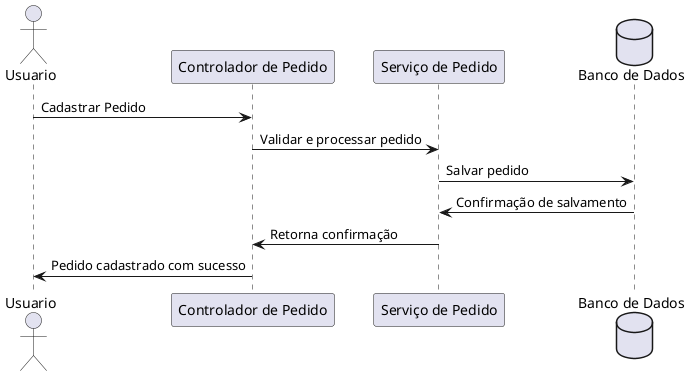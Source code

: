 @startuml
actor Usuario
participant "Controlador de Pedido" as Controlador
participant "Serviço de Pedido" as Servico
database "Banco de Dados" as BD

Usuario -> Controlador : Cadastrar Pedido
Controlador -> Servico : Validar e processar pedido
Servico -> BD : Salvar pedido
BD -> Servico : Confirmação de salvamento
Servico -> Controlador : Retorna confirmação
Controlador -> Usuario : Pedido cadastrado com sucesso

@enduml